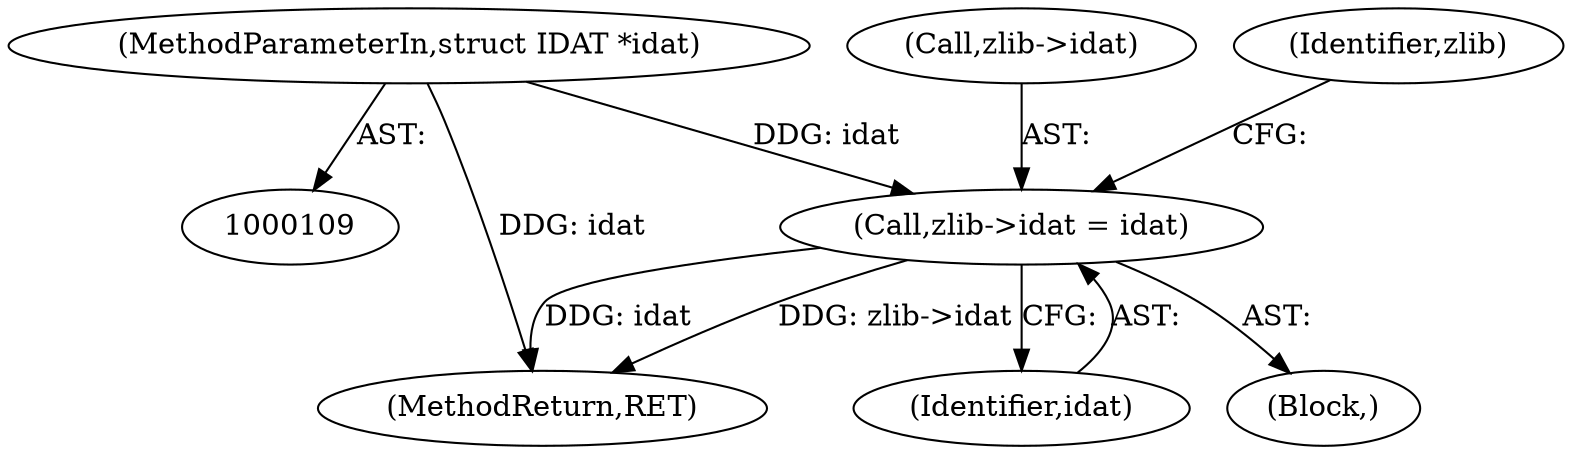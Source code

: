 digraph "0_Android_9d4853418ab2f754c2b63e091c29c5529b8b86ca_176@pointer" {
"1000111" [label="(MethodParameterIn,struct IDAT *idat)"];
"1000119" [label="(Call,zlib->idat = idat)"];
"1000120" [label="(Call,zlib->idat)"];
"1000111" [label="(MethodParameterIn,struct IDAT *idat)"];
"1000115" [label="(Block,)"];
"1000250" [label="(MethodReturn,RET)"];
"1000119" [label="(Call,zlib->idat = idat)"];
"1000126" [label="(Identifier,zlib)"];
"1000123" [label="(Identifier,idat)"];
"1000111" -> "1000109"  [label="AST: "];
"1000111" -> "1000250"  [label="DDG: idat"];
"1000111" -> "1000119"  [label="DDG: idat"];
"1000119" -> "1000115"  [label="AST: "];
"1000119" -> "1000123"  [label="CFG: "];
"1000120" -> "1000119"  [label="AST: "];
"1000123" -> "1000119"  [label="AST: "];
"1000126" -> "1000119"  [label="CFG: "];
"1000119" -> "1000250"  [label="DDG: idat"];
"1000119" -> "1000250"  [label="DDG: zlib->idat"];
}
